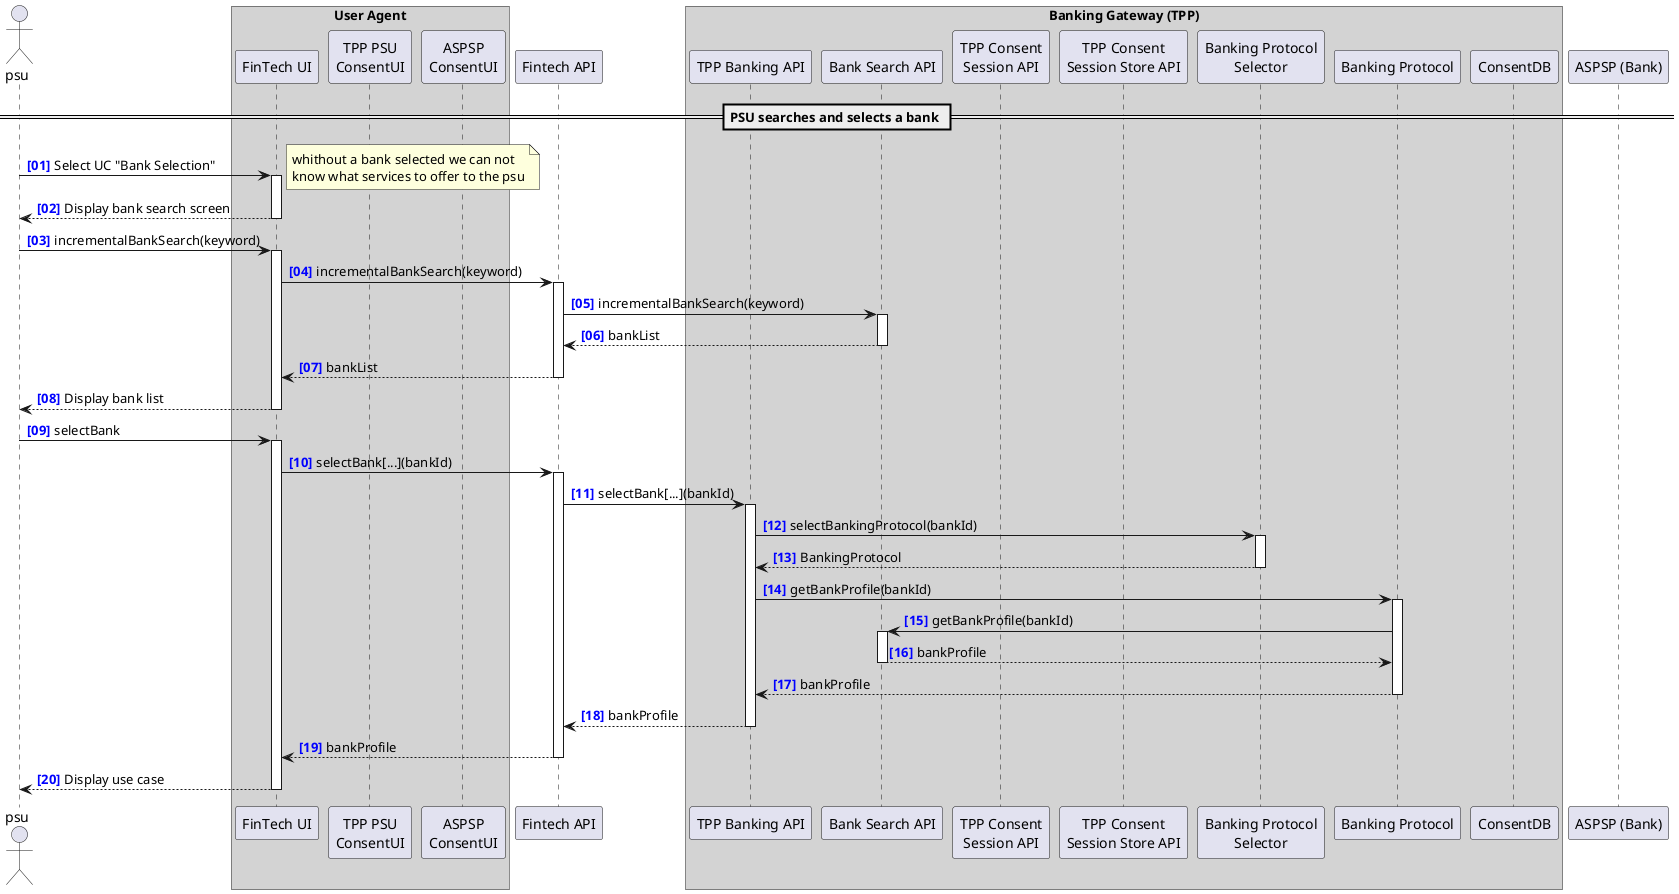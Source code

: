 @startuml

autonumber "<b><color blue>[00]"
actor psu

box "User Agent" #LightGray
    participant "FinTech UI" as FinTechUI
    participant "TPP PSU\nConsentUI" as TppConsentUI
    participant "ASPSP\nConsentUI" as AspspConsentUI
end box
participant "Fintech API" as FinTechAPI
box "Banking Gateway (TPP)" #LightGray
    participant "TPP Banking API" as TPPBankingAPI
    participant "Bank Search API" as BankList
    participant "TPP Consent\nSession API" as ConsentAPI
    participant "TPP Consent\nSession Store API" as ConsentStore
    participant "Banking Protocol\nSelector" as ProtocolSelector
    participant "Banking Protocol" as BankingProtocol
    participant ConsentDB
end box
participant "ASPSP (Bank)" as ASPSP

== PSU searches and selects a bank ==
psu -> FinTechUI ++ : Select UC "Bank Selection"
note right
    whithout a bank selected we can not 
    know what services to offer to the psu
end note
return Display bank search screen

psu -> FinTechUI ++ : incrementalBankSearch(keyword)
FinTechUI -> FinTechAPI ++ : incrementalBankSearch(keyword)
FinTechAPI -> BankList ++ : incrementalBankSearch(keyword)
return bankList
return bankList
return Display bank list

psu -> FinTechUI ++ : selectBank
FinTechUI -> FinTechAPI ++ : selectBank[...](bankId)
FinTechAPI -> TPPBankingAPI ++ : selectBank[...](bankId)
TPPBankingAPI -> ProtocolSelector ++: selectBankingProtocol(bankId)
return BankingProtocol
TPPBankingAPI -> BankingProtocol ++ : getBankProfile(bankId)
BankingProtocol -> BankList ++ : getBankProfile(bankId)
return bankProfile
return bankProfile
return bankProfile
return bankProfile
return Display use case

@enduml